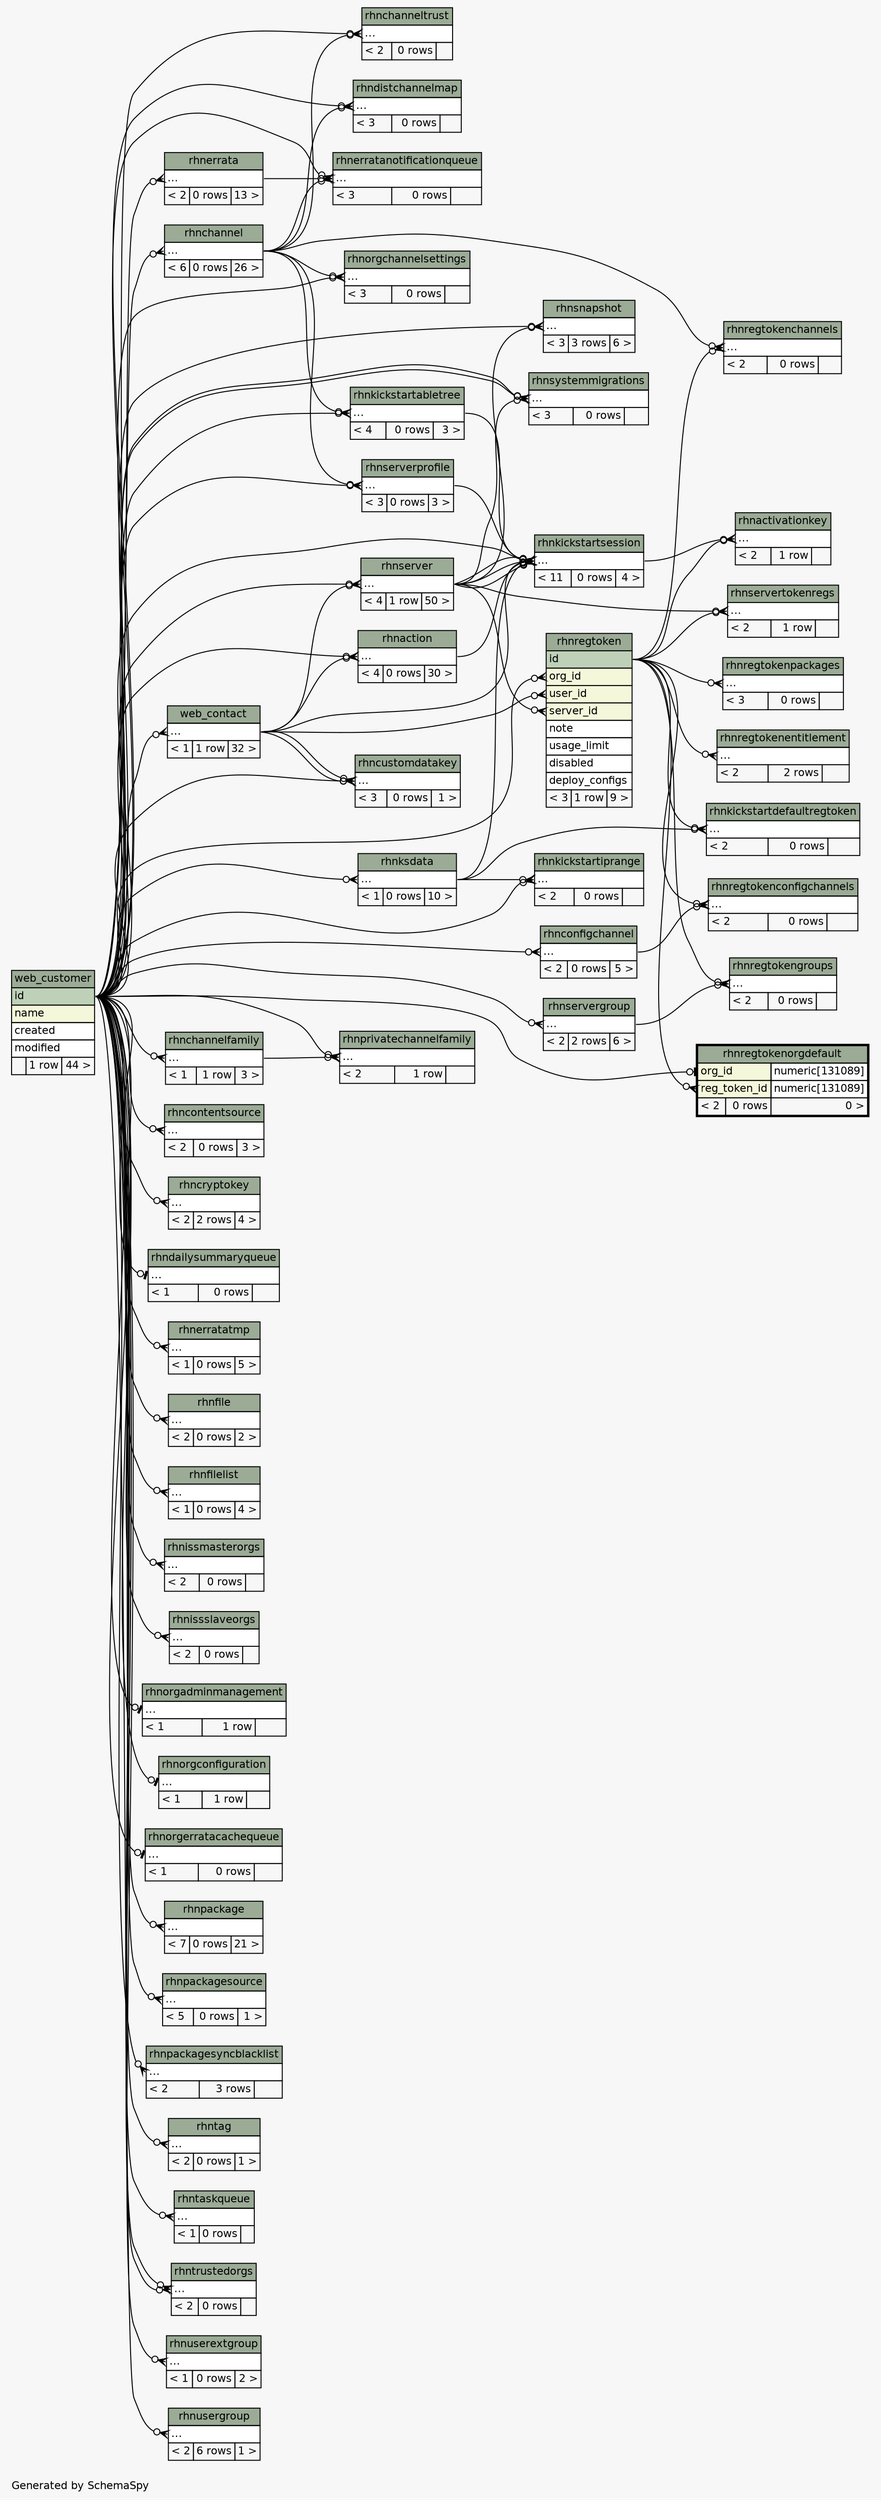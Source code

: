 // dot 2.26.0 on Linux 2.6.32-696.6.3.el6.x86_64
// SchemaSpy rev 590
digraph "twoDegreesRelationshipsDiagram" {
  graph [
    rankdir="RL"
    bgcolor="#f7f7f7"
    label="\nGenerated by SchemaSpy"
    labeljust="l"
    nodesep="0.18"
    ranksep="0.46"
    fontname="Helvetica"
    fontsize="11"
  ];
  node [
    fontname="Helvetica"
    fontsize="11"
    shape="plaintext"
  ];
  edge [
    arrowsize="0.8"
  ];
  "rhnaction":"elipses":w -> "web_customer":"id":e [arrowhead=none dir=back arrowtail=crowodot];
  "rhnaction":"elipses":w -> "web_contact":"elipses":e [arrowhead=none dir=back arrowtail=crowodot];
  "rhnactivationkey":"elipses":w -> "rhnkickstartsession":"elipses":e [arrowhead=none dir=back arrowtail=crowodot];
  "rhnactivationkey":"elipses":w -> "rhnregtoken":"id":e [arrowhead=none dir=back arrowtail=crowodot];
  "rhnchannel":"elipses":w -> "web_customer":"id":e [arrowhead=none dir=back arrowtail=crowodot];
  "rhnchannelfamily":"elipses":w -> "web_customer":"id":e [arrowhead=none dir=back arrowtail=crowodot];
  "rhnchanneltrust":"elipses":w -> "rhnchannel":"elipses":e [arrowhead=none dir=back arrowtail=crowodot];
  "rhnchanneltrust":"elipses":w -> "web_customer":"id":e [arrowhead=none dir=back arrowtail=crowodot];
  "rhnconfigchannel":"elipses":w -> "web_customer":"id":e [arrowhead=none dir=back arrowtail=crowodot];
  "rhncontentsource":"elipses":w -> "web_customer":"id":e [arrowhead=none dir=back arrowtail=crowodot];
  "rhncryptokey":"elipses":w -> "web_customer":"id":e [arrowhead=none dir=back arrowtail=crowodot];
  "rhncustomdatakey":"elipses":w -> "web_contact":"elipses":e [arrowhead=none dir=back arrowtail=crowodot];
  "rhncustomdatakey":"elipses":w -> "web_contact":"elipses":e [arrowhead=none dir=back arrowtail=crowodot];
  "rhncustomdatakey":"elipses":w -> "web_customer":"id":e [arrowhead=none dir=back arrowtail=crowodot];
  "rhndailysummaryqueue":"elipses":w -> "web_customer":"id":e [arrowhead=none dir=back arrowtail=teeodot];
  "rhndistchannelmap":"elipses":w -> "rhnchannel":"elipses":e [arrowhead=none dir=back arrowtail=crowodot];
  "rhndistchannelmap":"elipses":w -> "web_customer":"id":e [arrowhead=none dir=back arrowtail=crowodot];
  "rhnerrata":"elipses":w -> "web_customer":"id":e [arrowhead=none dir=back arrowtail=crowodot];
  "rhnerratanotificationqueue":"elipses":w -> "rhnchannel":"elipses":e [arrowhead=none dir=back arrowtail=crowodot];
  "rhnerratanotificationqueue":"elipses":w -> "rhnerrata":"elipses":e [arrowhead=none dir=back arrowtail=crowodot];
  "rhnerratanotificationqueue":"elipses":w -> "web_customer":"id":e [arrowhead=none dir=back arrowtail=crowodot];
  "rhnerratatmp":"elipses":w -> "web_customer":"id":e [arrowhead=none dir=back arrowtail=crowodot];
  "rhnfile":"elipses":w -> "web_customer":"id":e [arrowhead=none dir=back arrowtail=crowodot];
  "rhnfilelist":"elipses":w -> "web_customer":"id":e [arrowhead=none dir=back arrowtail=crowodot];
  "rhnissmasterorgs":"elipses":w -> "web_customer":"id":e [arrowhead=none dir=back arrowtail=crowodot];
  "rhnissslaveorgs":"elipses":w -> "web_customer":"id":e [arrowhead=none dir=back arrowtail=crowodot];
  "rhnkickstartabletree":"elipses":w -> "rhnchannel":"elipses":e [arrowhead=none dir=back arrowtail=crowodot];
  "rhnkickstartabletree":"elipses":w -> "web_customer":"id":e [arrowhead=none dir=back arrowtail=crowodot];
  "rhnkickstartdefaultregtoken":"elipses":w -> "rhnksdata":"elipses":e [arrowhead=none dir=back arrowtail=crowodot];
  "rhnkickstartdefaultregtoken":"elipses":w -> "rhnregtoken":"id":e [arrowhead=none dir=back arrowtail=crowodot];
  "rhnkickstartiprange":"elipses":w -> "rhnksdata":"elipses":e [arrowhead=none dir=back arrowtail=crowodot];
  "rhnkickstartiprange":"elipses":w -> "web_customer":"id":e [arrowhead=none dir=back arrowtail=crowodot];
  "rhnkickstartsession":"elipses":w -> "rhnaction":"elipses":e [arrowhead=none dir=back arrowtail=crowodot];
  "rhnkickstartsession":"elipses":w -> "rhnserver":"elipses":e [arrowhead=none dir=back arrowtail=crowodot];
  "rhnkickstartsession":"elipses":w -> "rhnksdata":"elipses":e [arrowhead=none dir=back arrowtail=crowodot];
  "rhnkickstartsession":"elipses":w -> "rhnkickstartabletree":"elipses":e [arrowhead=none dir=back arrowtail=crowodot];
  "rhnkickstartsession":"elipses":w -> "rhnserver":"elipses":e [arrowhead=none dir=back arrowtail=crowodot];
  "rhnkickstartsession":"elipses":w -> "rhnserver":"elipses":e [arrowhead=none dir=back arrowtail=crowodot];
  "rhnkickstartsession":"elipses":w -> "web_customer":"id":e [arrowhead=none dir=back arrowtail=crowodot];
  "rhnkickstartsession":"elipses":w -> "web_contact":"elipses":e [arrowhead=none dir=back arrowtail=crowodot];
  "rhnkickstartsession":"elipses":w -> "rhnserverprofile":"elipses":e [arrowhead=none dir=back arrowtail=crowodot];
  "rhnksdata":"elipses":w -> "web_customer":"id":e [arrowhead=none dir=back arrowtail=crowodot];
  "rhnorgadminmanagement":"elipses":w -> "web_customer":"id":e [arrowhead=none dir=back arrowtail=teeodot];
  "rhnorgchannelsettings":"elipses":w -> "rhnchannel":"elipses":e [arrowhead=none dir=back arrowtail=crowodot];
  "rhnorgchannelsettings":"elipses":w -> "web_customer":"id":e [arrowhead=none dir=back arrowtail=crowodot];
  "rhnorgconfiguration":"elipses":w -> "web_customer":"id":e [arrowhead=none dir=back arrowtail=teeodot];
  "rhnorgerratacachequeue":"elipses":w -> "web_customer":"id":e [arrowhead=none dir=back arrowtail=teeodot];
  "rhnpackage":"elipses":w -> "web_customer":"id":e [arrowhead=none dir=back arrowtail=crowodot];
  "rhnpackagesource":"elipses":w -> "web_customer":"id":e [arrowhead=none dir=back arrowtail=crowodot];
  "rhnpackagesyncblacklist":"elipses":w -> "web_customer":"id":e [arrowhead=none dir=back arrowtail=crowodot];
  "rhnprivatechannelfamily":"elipses":w -> "rhnchannelfamily":"elipses":e [arrowhead=none dir=back arrowtail=crowodot];
  "rhnprivatechannelfamily":"elipses":w -> "web_customer":"id":e [arrowhead=none dir=back arrowtail=crowodot];
  "rhnregtoken":"org_id":w -> "web_customer":"id":e [arrowhead=none dir=back arrowtail=crowodot];
  "rhnregtoken":"server_id":w -> "rhnserver":"elipses":e [arrowhead=none dir=back arrowtail=crowodot];
  "rhnregtoken":"user_id":w -> "web_contact":"elipses":e [arrowhead=none dir=back arrowtail=crowodot];
  "rhnregtokenchannels":"elipses":w -> "rhnchannel":"elipses":e [arrowhead=none dir=back arrowtail=crowodot];
  "rhnregtokenchannels":"elipses":w -> "rhnregtoken":"id":e [arrowhead=none dir=back arrowtail=crowodot];
  "rhnregtokenconfigchannels":"elipses":w -> "rhnconfigchannel":"elipses":e [arrowhead=none dir=back arrowtail=crowodot];
  "rhnregtokenconfigchannels":"elipses":w -> "rhnregtoken":"id":e [arrowhead=none dir=back arrowtail=crowodot];
  "rhnregtokenentitlement":"elipses":w -> "rhnregtoken":"id":e [arrowhead=none dir=back arrowtail=crowodot];
  "rhnregtokengroups":"elipses":w -> "rhnservergroup":"elipses":e [arrowhead=none dir=back arrowtail=crowodot];
  "rhnregtokengroups":"elipses":w -> "rhnregtoken":"id":e [arrowhead=none dir=back arrowtail=crowodot];
  "rhnregtokenorgdefault":"org_id":w -> "web_customer":"id":e [arrowhead=none dir=back arrowtail=teeodot];
  "rhnregtokenorgdefault":"reg_token_id":w -> "rhnregtoken":"id":e [arrowhead=none dir=back arrowtail=crowodot];
  "rhnregtokenpackages":"elipses":w -> "rhnregtoken":"id":e [arrowhead=none dir=back arrowtail=crowodot];
  "rhnserver":"elipses":w -> "web_contact":"elipses":e [arrowhead=none dir=back arrowtail=crowodot];
  "rhnserver":"elipses":w -> "web_customer":"id":e [arrowhead=none dir=back arrowtail=crowodot];
  "rhnservergroup":"elipses":w -> "web_customer":"id":e [arrowhead=none dir=back arrowtail=crowodot];
  "rhnserverprofile":"elipses":w -> "rhnchannel":"elipses":e [arrowhead=none dir=back arrowtail=crowodot];
  "rhnserverprofile":"elipses":w -> "web_customer":"id":e [arrowhead=none dir=back arrowtail=crowodot];
  "rhnservertokenregs":"elipses":w -> "rhnserver":"elipses":e [arrowhead=none dir=back arrowtail=crowodot];
  "rhnservertokenregs":"elipses":w -> "rhnregtoken":"id":e [arrowhead=none dir=back arrowtail=crowodot];
  "rhnsnapshot":"elipses":w -> "web_customer":"id":e [arrowhead=none dir=back arrowtail=crowodot];
  "rhnsnapshot":"elipses":w -> "rhnserver":"elipses":e [arrowhead=none dir=back arrowtail=crowodot];
  "rhnsystemmigrations":"elipses":w -> "web_customer":"id":e [arrowhead=none dir=back arrowtail=crowodot];
  "rhnsystemmigrations":"elipses":w -> "web_customer":"id":e [arrowhead=none dir=back arrowtail=crowodot];
  "rhnsystemmigrations":"elipses":w -> "rhnserver":"elipses":e [arrowhead=none dir=back arrowtail=crowodot];
  "rhntag":"elipses":w -> "web_customer":"id":e [arrowhead=none dir=back arrowtail=crowodot];
  "rhntaskqueue":"elipses":w -> "web_customer":"id":e [arrowhead=none dir=back arrowtail=crowodot];
  "rhntrustedorgs":"elipses":w -> "web_customer":"id":e [arrowhead=none dir=back arrowtail=crowodot];
  "rhntrustedorgs":"elipses":w -> "web_customer":"id":e [arrowhead=none dir=back arrowtail=crowodot];
  "rhnuserextgroup":"elipses":w -> "web_customer":"id":e [arrowhead=none dir=back arrowtail=crowodot];
  "rhnusergroup":"elipses":w -> "web_customer":"id":e [arrowhead=none dir=back arrowtail=crowodot];
  "web_contact":"elipses":w -> "web_customer":"id":e [arrowhead=none dir=back arrowtail=crowodot];
  "rhnaction" [
    label=<
    <TABLE BORDER="0" CELLBORDER="1" CELLSPACING="0" BGCOLOR="#ffffff">
      <TR><TD COLSPAN="3" BGCOLOR="#9bab96" ALIGN="CENTER">rhnaction</TD></TR>
      <TR><TD PORT="elipses" COLSPAN="3" ALIGN="LEFT">...</TD></TR>
      <TR><TD ALIGN="LEFT" BGCOLOR="#f7f7f7">&lt; 4</TD><TD ALIGN="RIGHT" BGCOLOR="#f7f7f7">0 rows</TD><TD ALIGN="RIGHT" BGCOLOR="#f7f7f7">30 &gt;</TD></TR>
    </TABLE>>
    URL="rhnaction.html"
    tooltip="rhnaction"
  ];
  "rhnactivationkey" [
    label=<
    <TABLE BORDER="0" CELLBORDER="1" CELLSPACING="0" BGCOLOR="#ffffff">
      <TR><TD COLSPAN="3" BGCOLOR="#9bab96" ALIGN="CENTER">rhnactivationkey</TD></TR>
      <TR><TD PORT="elipses" COLSPAN="3" ALIGN="LEFT">...</TD></TR>
      <TR><TD ALIGN="LEFT" BGCOLOR="#f7f7f7">&lt; 2</TD><TD ALIGN="RIGHT" BGCOLOR="#f7f7f7">1 row</TD><TD ALIGN="RIGHT" BGCOLOR="#f7f7f7">  </TD></TR>
    </TABLE>>
    URL="rhnactivationkey.html"
    tooltip="rhnactivationkey"
  ];
  "rhnchannel" [
    label=<
    <TABLE BORDER="0" CELLBORDER="1" CELLSPACING="0" BGCOLOR="#ffffff">
      <TR><TD COLSPAN="3" BGCOLOR="#9bab96" ALIGN="CENTER">rhnchannel</TD></TR>
      <TR><TD PORT="elipses" COLSPAN="3" ALIGN="LEFT">...</TD></TR>
      <TR><TD ALIGN="LEFT" BGCOLOR="#f7f7f7">&lt; 6</TD><TD ALIGN="RIGHT" BGCOLOR="#f7f7f7">0 rows</TD><TD ALIGN="RIGHT" BGCOLOR="#f7f7f7">26 &gt;</TD></TR>
    </TABLE>>
    URL="rhnchannel.html"
    tooltip="rhnchannel"
  ];
  "rhnchannelfamily" [
    label=<
    <TABLE BORDER="0" CELLBORDER="1" CELLSPACING="0" BGCOLOR="#ffffff">
      <TR><TD COLSPAN="3" BGCOLOR="#9bab96" ALIGN="CENTER">rhnchannelfamily</TD></TR>
      <TR><TD PORT="elipses" COLSPAN="3" ALIGN="LEFT">...</TD></TR>
      <TR><TD ALIGN="LEFT" BGCOLOR="#f7f7f7">&lt; 1</TD><TD ALIGN="RIGHT" BGCOLOR="#f7f7f7">1 row</TD><TD ALIGN="RIGHT" BGCOLOR="#f7f7f7">3 &gt;</TD></TR>
    </TABLE>>
    URL="rhnchannelfamily.html"
    tooltip="rhnchannelfamily"
  ];
  "rhnchanneltrust" [
    label=<
    <TABLE BORDER="0" CELLBORDER="1" CELLSPACING="0" BGCOLOR="#ffffff">
      <TR><TD COLSPAN="3" BGCOLOR="#9bab96" ALIGN="CENTER">rhnchanneltrust</TD></TR>
      <TR><TD PORT="elipses" COLSPAN="3" ALIGN="LEFT">...</TD></TR>
      <TR><TD ALIGN="LEFT" BGCOLOR="#f7f7f7">&lt; 2</TD><TD ALIGN="RIGHT" BGCOLOR="#f7f7f7">0 rows</TD><TD ALIGN="RIGHT" BGCOLOR="#f7f7f7">  </TD></TR>
    </TABLE>>
    URL="rhnchanneltrust.html"
    tooltip="rhnchanneltrust"
  ];
  "rhnconfigchannel" [
    label=<
    <TABLE BORDER="0" CELLBORDER="1" CELLSPACING="0" BGCOLOR="#ffffff">
      <TR><TD COLSPAN="3" BGCOLOR="#9bab96" ALIGN="CENTER">rhnconfigchannel</TD></TR>
      <TR><TD PORT="elipses" COLSPAN="3" ALIGN="LEFT">...</TD></TR>
      <TR><TD ALIGN="LEFT" BGCOLOR="#f7f7f7">&lt; 2</TD><TD ALIGN="RIGHT" BGCOLOR="#f7f7f7">0 rows</TD><TD ALIGN="RIGHT" BGCOLOR="#f7f7f7">5 &gt;</TD></TR>
    </TABLE>>
    URL="rhnconfigchannel.html"
    tooltip="rhnconfigchannel"
  ];
  "rhncontentsource" [
    label=<
    <TABLE BORDER="0" CELLBORDER="1" CELLSPACING="0" BGCOLOR="#ffffff">
      <TR><TD COLSPAN="3" BGCOLOR="#9bab96" ALIGN="CENTER">rhncontentsource</TD></TR>
      <TR><TD PORT="elipses" COLSPAN="3" ALIGN="LEFT">...</TD></TR>
      <TR><TD ALIGN="LEFT" BGCOLOR="#f7f7f7">&lt; 2</TD><TD ALIGN="RIGHT" BGCOLOR="#f7f7f7">0 rows</TD><TD ALIGN="RIGHT" BGCOLOR="#f7f7f7">3 &gt;</TD></TR>
    </TABLE>>
    URL="rhncontentsource.html"
    tooltip="rhncontentsource"
  ];
  "rhncryptokey" [
    label=<
    <TABLE BORDER="0" CELLBORDER="1" CELLSPACING="0" BGCOLOR="#ffffff">
      <TR><TD COLSPAN="3" BGCOLOR="#9bab96" ALIGN="CENTER">rhncryptokey</TD></TR>
      <TR><TD PORT="elipses" COLSPAN="3" ALIGN="LEFT">...</TD></TR>
      <TR><TD ALIGN="LEFT" BGCOLOR="#f7f7f7">&lt; 2</TD><TD ALIGN="RIGHT" BGCOLOR="#f7f7f7">2 rows</TD><TD ALIGN="RIGHT" BGCOLOR="#f7f7f7">4 &gt;</TD></TR>
    </TABLE>>
    URL="rhncryptokey.html"
    tooltip="rhncryptokey"
  ];
  "rhncustomdatakey" [
    label=<
    <TABLE BORDER="0" CELLBORDER="1" CELLSPACING="0" BGCOLOR="#ffffff">
      <TR><TD COLSPAN="3" BGCOLOR="#9bab96" ALIGN="CENTER">rhncustomdatakey</TD></TR>
      <TR><TD PORT="elipses" COLSPAN="3" ALIGN="LEFT">...</TD></TR>
      <TR><TD ALIGN="LEFT" BGCOLOR="#f7f7f7">&lt; 3</TD><TD ALIGN="RIGHT" BGCOLOR="#f7f7f7">0 rows</TD><TD ALIGN="RIGHT" BGCOLOR="#f7f7f7">1 &gt;</TD></TR>
    </TABLE>>
    URL="rhncustomdatakey.html"
    tooltip="rhncustomdatakey"
  ];
  "rhndailysummaryqueue" [
    label=<
    <TABLE BORDER="0" CELLBORDER="1" CELLSPACING="0" BGCOLOR="#ffffff">
      <TR><TD COLSPAN="3" BGCOLOR="#9bab96" ALIGN="CENTER">rhndailysummaryqueue</TD></TR>
      <TR><TD PORT="elipses" COLSPAN="3" ALIGN="LEFT">...</TD></TR>
      <TR><TD ALIGN="LEFT" BGCOLOR="#f7f7f7">&lt; 1</TD><TD ALIGN="RIGHT" BGCOLOR="#f7f7f7">0 rows</TD><TD ALIGN="RIGHT" BGCOLOR="#f7f7f7">  </TD></TR>
    </TABLE>>
    URL="rhndailysummaryqueue.html"
    tooltip="rhndailysummaryqueue"
  ];
  "rhndistchannelmap" [
    label=<
    <TABLE BORDER="0" CELLBORDER="1" CELLSPACING="0" BGCOLOR="#ffffff">
      <TR><TD COLSPAN="3" BGCOLOR="#9bab96" ALIGN="CENTER">rhndistchannelmap</TD></TR>
      <TR><TD PORT="elipses" COLSPAN="3" ALIGN="LEFT">...</TD></TR>
      <TR><TD ALIGN="LEFT" BGCOLOR="#f7f7f7">&lt; 3</TD><TD ALIGN="RIGHT" BGCOLOR="#f7f7f7">0 rows</TD><TD ALIGN="RIGHT" BGCOLOR="#f7f7f7">  </TD></TR>
    </TABLE>>
    URL="rhndistchannelmap.html"
    tooltip="rhndistchannelmap"
  ];
  "rhnerrata" [
    label=<
    <TABLE BORDER="0" CELLBORDER="1" CELLSPACING="0" BGCOLOR="#ffffff">
      <TR><TD COLSPAN="3" BGCOLOR="#9bab96" ALIGN="CENTER">rhnerrata</TD></TR>
      <TR><TD PORT="elipses" COLSPAN="3" ALIGN="LEFT">...</TD></TR>
      <TR><TD ALIGN="LEFT" BGCOLOR="#f7f7f7">&lt; 2</TD><TD ALIGN="RIGHT" BGCOLOR="#f7f7f7">0 rows</TD><TD ALIGN="RIGHT" BGCOLOR="#f7f7f7">13 &gt;</TD></TR>
    </TABLE>>
    URL="rhnerrata.html"
    tooltip="rhnerrata"
  ];
  "rhnerratanotificationqueue" [
    label=<
    <TABLE BORDER="0" CELLBORDER="1" CELLSPACING="0" BGCOLOR="#ffffff">
      <TR><TD COLSPAN="3" BGCOLOR="#9bab96" ALIGN="CENTER">rhnerratanotificationqueue</TD></TR>
      <TR><TD PORT="elipses" COLSPAN="3" ALIGN="LEFT">...</TD></TR>
      <TR><TD ALIGN="LEFT" BGCOLOR="#f7f7f7">&lt; 3</TD><TD ALIGN="RIGHT" BGCOLOR="#f7f7f7">0 rows</TD><TD ALIGN="RIGHT" BGCOLOR="#f7f7f7">  </TD></TR>
    </TABLE>>
    URL="rhnerratanotificationqueue.html"
    tooltip="rhnerratanotificationqueue"
  ];
  "rhnerratatmp" [
    label=<
    <TABLE BORDER="0" CELLBORDER="1" CELLSPACING="0" BGCOLOR="#ffffff">
      <TR><TD COLSPAN="3" BGCOLOR="#9bab96" ALIGN="CENTER">rhnerratatmp</TD></TR>
      <TR><TD PORT="elipses" COLSPAN="3" ALIGN="LEFT">...</TD></TR>
      <TR><TD ALIGN="LEFT" BGCOLOR="#f7f7f7">&lt; 1</TD><TD ALIGN="RIGHT" BGCOLOR="#f7f7f7">0 rows</TD><TD ALIGN="RIGHT" BGCOLOR="#f7f7f7">5 &gt;</TD></TR>
    </TABLE>>
    URL="rhnerratatmp.html"
    tooltip="rhnerratatmp"
  ];
  "rhnfile" [
    label=<
    <TABLE BORDER="0" CELLBORDER="1" CELLSPACING="0" BGCOLOR="#ffffff">
      <TR><TD COLSPAN="3" BGCOLOR="#9bab96" ALIGN="CENTER">rhnfile</TD></TR>
      <TR><TD PORT="elipses" COLSPAN="3" ALIGN="LEFT">...</TD></TR>
      <TR><TD ALIGN="LEFT" BGCOLOR="#f7f7f7">&lt; 2</TD><TD ALIGN="RIGHT" BGCOLOR="#f7f7f7">0 rows</TD><TD ALIGN="RIGHT" BGCOLOR="#f7f7f7">2 &gt;</TD></TR>
    </TABLE>>
    URL="rhnfile.html"
    tooltip="rhnfile"
  ];
  "rhnfilelist" [
    label=<
    <TABLE BORDER="0" CELLBORDER="1" CELLSPACING="0" BGCOLOR="#ffffff">
      <TR><TD COLSPAN="3" BGCOLOR="#9bab96" ALIGN="CENTER">rhnfilelist</TD></TR>
      <TR><TD PORT="elipses" COLSPAN="3" ALIGN="LEFT">...</TD></TR>
      <TR><TD ALIGN="LEFT" BGCOLOR="#f7f7f7">&lt; 1</TD><TD ALIGN="RIGHT" BGCOLOR="#f7f7f7">0 rows</TD><TD ALIGN="RIGHT" BGCOLOR="#f7f7f7">4 &gt;</TD></TR>
    </TABLE>>
    URL="rhnfilelist.html"
    tooltip="rhnfilelist"
  ];
  "rhnissmasterorgs" [
    label=<
    <TABLE BORDER="0" CELLBORDER="1" CELLSPACING="0" BGCOLOR="#ffffff">
      <TR><TD COLSPAN="3" BGCOLOR="#9bab96" ALIGN="CENTER">rhnissmasterorgs</TD></TR>
      <TR><TD PORT="elipses" COLSPAN="3" ALIGN="LEFT">...</TD></TR>
      <TR><TD ALIGN="LEFT" BGCOLOR="#f7f7f7">&lt; 2</TD><TD ALIGN="RIGHT" BGCOLOR="#f7f7f7">0 rows</TD><TD ALIGN="RIGHT" BGCOLOR="#f7f7f7">  </TD></TR>
    </TABLE>>
    URL="rhnissmasterorgs.html"
    tooltip="rhnissmasterorgs"
  ];
  "rhnissslaveorgs" [
    label=<
    <TABLE BORDER="0" CELLBORDER="1" CELLSPACING="0" BGCOLOR="#ffffff">
      <TR><TD COLSPAN="3" BGCOLOR="#9bab96" ALIGN="CENTER">rhnissslaveorgs</TD></TR>
      <TR><TD PORT="elipses" COLSPAN="3" ALIGN="LEFT">...</TD></TR>
      <TR><TD ALIGN="LEFT" BGCOLOR="#f7f7f7">&lt; 2</TD><TD ALIGN="RIGHT" BGCOLOR="#f7f7f7">0 rows</TD><TD ALIGN="RIGHT" BGCOLOR="#f7f7f7">  </TD></TR>
    </TABLE>>
    URL="rhnissslaveorgs.html"
    tooltip="rhnissslaveorgs"
  ];
  "rhnkickstartabletree" [
    label=<
    <TABLE BORDER="0" CELLBORDER="1" CELLSPACING="0" BGCOLOR="#ffffff">
      <TR><TD COLSPAN="3" BGCOLOR="#9bab96" ALIGN="CENTER">rhnkickstartabletree</TD></TR>
      <TR><TD PORT="elipses" COLSPAN="3" ALIGN="LEFT">...</TD></TR>
      <TR><TD ALIGN="LEFT" BGCOLOR="#f7f7f7">&lt; 4</TD><TD ALIGN="RIGHT" BGCOLOR="#f7f7f7">0 rows</TD><TD ALIGN="RIGHT" BGCOLOR="#f7f7f7">3 &gt;</TD></TR>
    </TABLE>>
    URL="rhnkickstartabletree.html"
    tooltip="rhnkickstartabletree"
  ];
  "rhnkickstartdefaultregtoken" [
    label=<
    <TABLE BORDER="0" CELLBORDER="1" CELLSPACING="0" BGCOLOR="#ffffff">
      <TR><TD COLSPAN="3" BGCOLOR="#9bab96" ALIGN="CENTER">rhnkickstartdefaultregtoken</TD></TR>
      <TR><TD PORT="elipses" COLSPAN="3" ALIGN="LEFT">...</TD></TR>
      <TR><TD ALIGN="LEFT" BGCOLOR="#f7f7f7">&lt; 2</TD><TD ALIGN="RIGHT" BGCOLOR="#f7f7f7">0 rows</TD><TD ALIGN="RIGHT" BGCOLOR="#f7f7f7">  </TD></TR>
    </TABLE>>
    URL="rhnkickstartdefaultregtoken.html"
    tooltip="rhnkickstartdefaultregtoken"
  ];
  "rhnkickstartiprange" [
    label=<
    <TABLE BORDER="0" CELLBORDER="1" CELLSPACING="0" BGCOLOR="#ffffff">
      <TR><TD COLSPAN="3" BGCOLOR="#9bab96" ALIGN="CENTER">rhnkickstartiprange</TD></TR>
      <TR><TD PORT="elipses" COLSPAN="3" ALIGN="LEFT">...</TD></TR>
      <TR><TD ALIGN="LEFT" BGCOLOR="#f7f7f7">&lt; 2</TD><TD ALIGN="RIGHT" BGCOLOR="#f7f7f7">0 rows</TD><TD ALIGN="RIGHT" BGCOLOR="#f7f7f7">  </TD></TR>
    </TABLE>>
    URL="rhnkickstartiprange.html"
    tooltip="rhnkickstartiprange"
  ];
  "rhnkickstartsession" [
    label=<
    <TABLE BORDER="0" CELLBORDER="1" CELLSPACING="0" BGCOLOR="#ffffff">
      <TR><TD COLSPAN="3" BGCOLOR="#9bab96" ALIGN="CENTER">rhnkickstartsession</TD></TR>
      <TR><TD PORT="elipses" COLSPAN="3" ALIGN="LEFT">...</TD></TR>
      <TR><TD ALIGN="LEFT" BGCOLOR="#f7f7f7">&lt; 11</TD><TD ALIGN="RIGHT" BGCOLOR="#f7f7f7">0 rows</TD><TD ALIGN="RIGHT" BGCOLOR="#f7f7f7">4 &gt;</TD></TR>
    </TABLE>>
    URL="rhnkickstartsession.html"
    tooltip="rhnkickstartsession"
  ];
  "rhnksdata" [
    label=<
    <TABLE BORDER="0" CELLBORDER="1" CELLSPACING="0" BGCOLOR="#ffffff">
      <TR><TD COLSPAN="3" BGCOLOR="#9bab96" ALIGN="CENTER">rhnksdata</TD></TR>
      <TR><TD PORT="elipses" COLSPAN="3" ALIGN="LEFT">...</TD></TR>
      <TR><TD ALIGN="LEFT" BGCOLOR="#f7f7f7">&lt; 1</TD><TD ALIGN="RIGHT" BGCOLOR="#f7f7f7">0 rows</TD><TD ALIGN="RIGHT" BGCOLOR="#f7f7f7">10 &gt;</TD></TR>
    </TABLE>>
    URL="rhnksdata.html"
    tooltip="rhnksdata"
  ];
  "rhnorgadminmanagement" [
    label=<
    <TABLE BORDER="0" CELLBORDER="1" CELLSPACING="0" BGCOLOR="#ffffff">
      <TR><TD COLSPAN="3" BGCOLOR="#9bab96" ALIGN="CENTER">rhnorgadminmanagement</TD></TR>
      <TR><TD PORT="elipses" COLSPAN="3" ALIGN="LEFT">...</TD></TR>
      <TR><TD ALIGN="LEFT" BGCOLOR="#f7f7f7">&lt; 1</TD><TD ALIGN="RIGHT" BGCOLOR="#f7f7f7">1 row</TD><TD ALIGN="RIGHT" BGCOLOR="#f7f7f7">  </TD></TR>
    </TABLE>>
    URL="rhnorgadminmanagement.html"
    tooltip="rhnorgadminmanagement"
  ];
  "rhnorgchannelsettings" [
    label=<
    <TABLE BORDER="0" CELLBORDER="1" CELLSPACING="0" BGCOLOR="#ffffff">
      <TR><TD COLSPAN="3" BGCOLOR="#9bab96" ALIGN="CENTER">rhnorgchannelsettings</TD></TR>
      <TR><TD PORT="elipses" COLSPAN="3" ALIGN="LEFT">...</TD></TR>
      <TR><TD ALIGN="LEFT" BGCOLOR="#f7f7f7">&lt; 3</TD><TD ALIGN="RIGHT" BGCOLOR="#f7f7f7">0 rows</TD><TD ALIGN="RIGHT" BGCOLOR="#f7f7f7">  </TD></TR>
    </TABLE>>
    URL="rhnorgchannelsettings.html"
    tooltip="rhnorgchannelsettings"
  ];
  "rhnorgconfiguration" [
    label=<
    <TABLE BORDER="0" CELLBORDER="1" CELLSPACING="0" BGCOLOR="#ffffff">
      <TR><TD COLSPAN="3" BGCOLOR="#9bab96" ALIGN="CENTER">rhnorgconfiguration</TD></TR>
      <TR><TD PORT="elipses" COLSPAN="3" ALIGN="LEFT">...</TD></TR>
      <TR><TD ALIGN="LEFT" BGCOLOR="#f7f7f7">&lt; 1</TD><TD ALIGN="RIGHT" BGCOLOR="#f7f7f7">1 row</TD><TD ALIGN="RIGHT" BGCOLOR="#f7f7f7">  </TD></TR>
    </TABLE>>
    URL="rhnorgconfiguration.html"
    tooltip="rhnorgconfiguration"
  ];
  "rhnorgerratacachequeue" [
    label=<
    <TABLE BORDER="0" CELLBORDER="1" CELLSPACING="0" BGCOLOR="#ffffff">
      <TR><TD COLSPAN="3" BGCOLOR="#9bab96" ALIGN="CENTER">rhnorgerratacachequeue</TD></TR>
      <TR><TD PORT="elipses" COLSPAN="3" ALIGN="LEFT">...</TD></TR>
      <TR><TD ALIGN="LEFT" BGCOLOR="#f7f7f7">&lt; 1</TD><TD ALIGN="RIGHT" BGCOLOR="#f7f7f7">0 rows</TD><TD ALIGN="RIGHT" BGCOLOR="#f7f7f7">  </TD></TR>
    </TABLE>>
    URL="rhnorgerratacachequeue.html"
    tooltip="rhnorgerratacachequeue"
  ];
  "rhnpackage" [
    label=<
    <TABLE BORDER="0" CELLBORDER="1" CELLSPACING="0" BGCOLOR="#ffffff">
      <TR><TD COLSPAN="3" BGCOLOR="#9bab96" ALIGN="CENTER">rhnpackage</TD></TR>
      <TR><TD PORT="elipses" COLSPAN="3" ALIGN="LEFT">...</TD></TR>
      <TR><TD ALIGN="LEFT" BGCOLOR="#f7f7f7">&lt; 7</TD><TD ALIGN="RIGHT" BGCOLOR="#f7f7f7">0 rows</TD><TD ALIGN="RIGHT" BGCOLOR="#f7f7f7">21 &gt;</TD></TR>
    </TABLE>>
    URL="rhnpackage.html"
    tooltip="rhnpackage"
  ];
  "rhnpackagesource" [
    label=<
    <TABLE BORDER="0" CELLBORDER="1" CELLSPACING="0" BGCOLOR="#ffffff">
      <TR><TD COLSPAN="3" BGCOLOR="#9bab96" ALIGN="CENTER">rhnpackagesource</TD></TR>
      <TR><TD PORT="elipses" COLSPAN="3" ALIGN="LEFT">...</TD></TR>
      <TR><TD ALIGN="LEFT" BGCOLOR="#f7f7f7">&lt; 5</TD><TD ALIGN="RIGHT" BGCOLOR="#f7f7f7">0 rows</TD><TD ALIGN="RIGHT" BGCOLOR="#f7f7f7">1 &gt;</TD></TR>
    </TABLE>>
    URL="rhnpackagesource.html"
    tooltip="rhnpackagesource"
  ];
  "rhnpackagesyncblacklist" [
    label=<
    <TABLE BORDER="0" CELLBORDER="1" CELLSPACING="0" BGCOLOR="#ffffff">
      <TR><TD COLSPAN="3" BGCOLOR="#9bab96" ALIGN="CENTER">rhnpackagesyncblacklist</TD></TR>
      <TR><TD PORT="elipses" COLSPAN="3" ALIGN="LEFT">...</TD></TR>
      <TR><TD ALIGN="LEFT" BGCOLOR="#f7f7f7">&lt; 2</TD><TD ALIGN="RIGHT" BGCOLOR="#f7f7f7">3 rows</TD><TD ALIGN="RIGHT" BGCOLOR="#f7f7f7">  </TD></TR>
    </TABLE>>
    URL="rhnpackagesyncblacklist.html"
    tooltip="rhnpackagesyncblacklist"
  ];
  "rhnprivatechannelfamily" [
    label=<
    <TABLE BORDER="0" CELLBORDER="1" CELLSPACING="0" BGCOLOR="#ffffff">
      <TR><TD COLSPAN="3" BGCOLOR="#9bab96" ALIGN="CENTER">rhnprivatechannelfamily</TD></TR>
      <TR><TD PORT="elipses" COLSPAN="3" ALIGN="LEFT">...</TD></TR>
      <TR><TD ALIGN="LEFT" BGCOLOR="#f7f7f7">&lt; 2</TD><TD ALIGN="RIGHT" BGCOLOR="#f7f7f7">1 row</TD><TD ALIGN="RIGHT" BGCOLOR="#f7f7f7">  </TD></TR>
    </TABLE>>
    URL="rhnprivatechannelfamily.html"
    tooltip="rhnprivatechannelfamily"
  ];
  "rhnregtoken" [
    label=<
    <TABLE BORDER="0" CELLBORDER="1" CELLSPACING="0" BGCOLOR="#ffffff">
      <TR><TD COLSPAN="3" BGCOLOR="#9bab96" ALIGN="CENTER">rhnregtoken</TD></TR>
      <TR><TD PORT="id" COLSPAN="3" BGCOLOR="#bed1b8" ALIGN="LEFT">id</TD></TR>
      <TR><TD PORT="org_id" COLSPAN="3" BGCOLOR="#f4f7da" ALIGN="LEFT">org_id</TD></TR>
      <TR><TD PORT="user_id" COLSPAN="3" BGCOLOR="#f4f7da" ALIGN="LEFT">user_id</TD></TR>
      <TR><TD PORT="server_id" COLSPAN="3" BGCOLOR="#f4f7da" ALIGN="LEFT">server_id</TD></TR>
      <TR><TD PORT="note" COLSPAN="3" ALIGN="LEFT">note</TD></TR>
      <TR><TD PORT="usage_limit" COLSPAN="3" ALIGN="LEFT">usage_limit</TD></TR>
      <TR><TD PORT="disabled" COLSPAN="3" ALIGN="LEFT">disabled</TD></TR>
      <TR><TD PORT="deploy_configs" COLSPAN="3" ALIGN="LEFT">deploy_configs</TD></TR>
      <TR><TD ALIGN="LEFT" BGCOLOR="#f7f7f7">&lt; 3</TD><TD ALIGN="RIGHT" BGCOLOR="#f7f7f7">1 row</TD><TD ALIGN="RIGHT" BGCOLOR="#f7f7f7">9 &gt;</TD></TR>
    </TABLE>>
    URL="rhnregtoken.html"
    tooltip="rhnregtoken"
  ];
  "rhnregtokenchannels" [
    label=<
    <TABLE BORDER="0" CELLBORDER="1" CELLSPACING="0" BGCOLOR="#ffffff">
      <TR><TD COLSPAN="3" BGCOLOR="#9bab96" ALIGN="CENTER">rhnregtokenchannels</TD></TR>
      <TR><TD PORT="elipses" COLSPAN="3" ALIGN="LEFT">...</TD></TR>
      <TR><TD ALIGN="LEFT" BGCOLOR="#f7f7f7">&lt; 2</TD><TD ALIGN="RIGHT" BGCOLOR="#f7f7f7">0 rows</TD><TD ALIGN="RIGHT" BGCOLOR="#f7f7f7">  </TD></TR>
    </TABLE>>
    URL="rhnregtokenchannels.html"
    tooltip="rhnregtokenchannels"
  ];
  "rhnregtokenconfigchannels" [
    label=<
    <TABLE BORDER="0" CELLBORDER="1" CELLSPACING="0" BGCOLOR="#ffffff">
      <TR><TD COLSPAN="3" BGCOLOR="#9bab96" ALIGN="CENTER">rhnregtokenconfigchannels</TD></TR>
      <TR><TD PORT="elipses" COLSPAN="3" ALIGN="LEFT">...</TD></TR>
      <TR><TD ALIGN="LEFT" BGCOLOR="#f7f7f7">&lt; 2</TD><TD ALIGN="RIGHT" BGCOLOR="#f7f7f7">0 rows</TD><TD ALIGN="RIGHT" BGCOLOR="#f7f7f7">  </TD></TR>
    </TABLE>>
    URL="rhnregtokenconfigchannels.html"
    tooltip="rhnregtokenconfigchannels"
  ];
  "rhnregtokenentitlement" [
    label=<
    <TABLE BORDER="0" CELLBORDER="1" CELLSPACING="0" BGCOLOR="#ffffff">
      <TR><TD COLSPAN="3" BGCOLOR="#9bab96" ALIGN="CENTER">rhnregtokenentitlement</TD></TR>
      <TR><TD PORT="elipses" COLSPAN="3" ALIGN="LEFT">...</TD></TR>
      <TR><TD ALIGN="LEFT" BGCOLOR="#f7f7f7">&lt; 2</TD><TD ALIGN="RIGHT" BGCOLOR="#f7f7f7">2 rows</TD><TD ALIGN="RIGHT" BGCOLOR="#f7f7f7">  </TD></TR>
    </TABLE>>
    URL="rhnregtokenentitlement.html"
    tooltip="rhnregtokenentitlement"
  ];
  "rhnregtokengroups" [
    label=<
    <TABLE BORDER="0" CELLBORDER="1" CELLSPACING="0" BGCOLOR="#ffffff">
      <TR><TD COLSPAN="3" BGCOLOR="#9bab96" ALIGN="CENTER">rhnregtokengroups</TD></TR>
      <TR><TD PORT="elipses" COLSPAN="3" ALIGN="LEFT">...</TD></TR>
      <TR><TD ALIGN="LEFT" BGCOLOR="#f7f7f7">&lt; 2</TD><TD ALIGN="RIGHT" BGCOLOR="#f7f7f7">0 rows</TD><TD ALIGN="RIGHT" BGCOLOR="#f7f7f7">  </TD></TR>
    </TABLE>>
    URL="rhnregtokengroups.html"
    tooltip="rhnregtokengroups"
  ];
  "rhnregtokenorgdefault" [
    label=<
    <TABLE BORDER="2" CELLBORDER="1" CELLSPACING="0" BGCOLOR="#ffffff">
      <TR><TD COLSPAN="3" BGCOLOR="#9bab96" ALIGN="CENTER">rhnregtokenorgdefault</TD></TR>
      <TR><TD PORT="org_id" COLSPAN="2" BGCOLOR="#f4f7da" ALIGN="LEFT">org_id</TD><TD PORT="org_id.type" ALIGN="LEFT">numeric[131089]</TD></TR>
      <TR><TD PORT="reg_token_id" COLSPAN="2" BGCOLOR="#f4f7da" ALIGN="LEFT">reg_token_id</TD><TD PORT="reg_token_id.type" ALIGN="LEFT">numeric[131089]</TD></TR>
      <TR><TD ALIGN="LEFT" BGCOLOR="#f7f7f7">&lt; 2</TD><TD ALIGN="RIGHT" BGCOLOR="#f7f7f7">0 rows</TD><TD ALIGN="RIGHT" BGCOLOR="#f7f7f7">0 &gt;</TD></TR>
    </TABLE>>
    URL="rhnregtokenorgdefault.html"
    tooltip="rhnregtokenorgdefault"
  ];
  "rhnregtokenpackages" [
    label=<
    <TABLE BORDER="0" CELLBORDER="1" CELLSPACING="0" BGCOLOR="#ffffff">
      <TR><TD COLSPAN="3" BGCOLOR="#9bab96" ALIGN="CENTER">rhnregtokenpackages</TD></TR>
      <TR><TD PORT="elipses" COLSPAN="3" ALIGN="LEFT">...</TD></TR>
      <TR><TD ALIGN="LEFT" BGCOLOR="#f7f7f7">&lt; 3</TD><TD ALIGN="RIGHT" BGCOLOR="#f7f7f7">0 rows</TD><TD ALIGN="RIGHT" BGCOLOR="#f7f7f7">  </TD></TR>
    </TABLE>>
    URL="rhnregtokenpackages.html"
    tooltip="rhnregtokenpackages"
  ];
  "rhnserver" [
    label=<
    <TABLE BORDER="0" CELLBORDER="1" CELLSPACING="0" BGCOLOR="#ffffff">
      <TR><TD COLSPAN="3" BGCOLOR="#9bab96" ALIGN="CENTER">rhnserver</TD></TR>
      <TR><TD PORT="elipses" COLSPAN="3" ALIGN="LEFT">...</TD></TR>
      <TR><TD ALIGN="LEFT" BGCOLOR="#f7f7f7">&lt; 4</TD><TD ALIGN="RIGHT" BGCOLOR="#f7f7f7">1 row</TD><TD ALIGN="RIGHT" BGCOLOR="#f7f7f7">50 &gt;</TD></TR>
    </TABLE>>
    URL="rhnserver.html"
    tooltip="rhnserver"
  ];
  "rhnservergroup" [
    label=<
    <TABLE BORDER="0" CELLBORDER="1" CELLSPACING="0" BGCOLOR="#ffffff">
      <TR><TD COLSPAN="3" BGCOLOR="#9bab96" ALIGN="CENTER">rhnservergroup</TD></TR>
      <TR><TD PORT="elipses" COLSPAN="3" ALIGN="LEFT">...</TD></TR>
      <TR><TD ALIGN="LEFT" BGCOLOR="#f7f7f7">&lt; 2</TD><TD ALIGN="RIGHT" BGCOLOR="#f7f7f7">2 rows</TD><TD ALIGN="RIGHT" BGCOLOR="#f7f7f7">6 &gt;</TD></TR>
    </TABLE>>
    URL="rhnservergroup.html"
    tooltip="rhnservergroup"
  ];
  "rhnserverprofile" [
    label=<
    <TABLE BORDER="0" CELLBORDER="1" CELLSPACING="0" BGCOLOR="#ffffff">
      <TR><TD COLSPAN="3" BGCOLOR="#9bab96" ALIGN="CENTER">rhnserverprofile</TD></TR>
      <TR><TD PORT="elipses" COLSPAN="3" ALIGN="LEFT">...</TD></TR>
      <TR><TD ALIGN="LEFT" BGCOLOR="#f7f7f7">&lt; 3</TD><TD ALIGN="RIGHT" BGCOLOR="#f7f7f7">0 rows</TD><TD ALIGN="RIGHT" BGCOLOR="#f7f7f7">3 &gt;</TD></TR>
    </TABLE>>
    URL="rhnserverprofile.html"
    tooltip="rhnserverprofile"
  ];
  "rhnservertokenregs" [
    label=<
    <TABLE BORDER="0" CELLBORDER="1" CELLSPACING="0" BGCOLOR="#ffffff">
      <TR><TD COLSPAN="3" BGCOLOR="#9bab96" ALIGN="CENTER">rhnservertokenregs</TD></TR>
      <TR><TD PORT="elipses" COLSPAN="3" ALIGN="LEFT">...</TD></TR>
      <TR><TD ALIGN="LEFT" BGCOLOR="#f7f7f7">&lt; 2</TD><TD ALIGN="RIGHT" BGCOLOR="#f7f7f7">1 row</TD><TD ALIGN="RIGHT" BGCOLOR="#f7f7f7">  </TD></TR>
    </TABLE>>
    URL="rhnservertokenregs.html"
    tooltip="rhnservertokenregs"
  ];
  "rhnsnapshot" [
    label=<
    <TABLE BORDER="0" CELLBORDER="1" CELLSPACING="0" BGCOLOR="#ffffff">
      <TR><TD COLSPAN="3" BGCOLOR="#9bab96" ALIGN="CENTER">rhnsnapshot</TD></TR>
      <TR><TD PORT="elipses" COLSPAN="3" ALIGN="LEFT">...</TD></TR>
      <TR><TD ALIGN="LEFT" BGCOLOR="#f7f7f7">&lt; 3</TD><TD ALIGN="RIGHT" BGCOLOR="#f7f7f7">3 rows</TD><TD ALIGN="RIGHT" BGCOLOR="#f7f7f7">6 &gt;</TD></TR>
    </TABLE>>
    URL="rhnsnapshot.html"
    tooltip="rhnsnapshot"
  ];
  "rhnsystemmigrations" [
    label=<
    <TABLE BORDER="0" CELLBORDER="1" CELLSPACING="0" BGCOLOR="#ffffff">
      <TR><TD COLSPAN="3" BGCOLOR="#9bab96" ALIGN="CENTER">rhnsystemmigrations</TD></TR>
      <TR><TD PORT="elipses" COLSPAN="3" ALIGN="LEFT">...</TD></TR>
      <TR><TD ALIGN="LEFT" BGCOLOR="#f7f7f7">&lt; 3</TD><TD ALIGN="RIGHT" BGCOLOR="#f7f7f7">0 rows</TD><TD ALIGN="RIGHT" BGCOLOR="#f7f7f7">  </TD></TR>
    </TABLE>>
    URL="rhnsystemmigrations.html"
    tooltip="rhnsystemmigrations"
  ];
  "rhntag" [
    label=<
    <TABLE BORDER="0" CELLBORDER="1" CELLSPACING="0" BGCOLOR="#ffffff">
      <TR><TD COLSPAN="3" BGCOLOR="#9bab96" ALIGN="CENTER">rhntag</TD></TR>
      <TR><TD PORT="elipses" COLSPAN="3" ALIGN="LEFT">...</TD></TR>
      <TR><TD ALIGN="LEFT" BGCOLOR="#f7f7f7">&lt; 2</TD><TD ALIGN="RIGHT" BGCOLOR="#f7f7f7">0 rows</TD><TD ALIGN="RIGHT" BGCOLOR="#f7f7f7">1 &gt;</TD></TR>
    </TABLE>>
    URL="rhntag.html"
    tooltip="rhntag"
  ];
  "rhntaskqueue" [
    label=<
    <TABLE BORDER="0" CELLBORDER="1" CELLSPACING="0" BGCOLOR="#ffffff">
      <TR><TD COLSPAN="3" BGCOLOR="#9bab96" ALIGN="CENTER">rhntaskqueue</TD></TR>
      <TR><TD PORT="elipses" COLSPAN="3" ALIGN="LEFT">...</TD></TR>
      <TR><TD ALIGN="LEFT" BGCOLOR="#f7f7f7">&lt; 1</TD><TD ALIGN="RIGHT" BGCOLOR="#f7f7f7">0 rows</TD><TD ALIGN="RIGHT" BGCOLOR="#f7f7f7">  </TD></TR>
    </TABLE>>
    URL="rhntaskqueue.html"
    tooltip="rhntaskqueue"
  ];
  "rhntrustedorgs" [
    label=<
    <TABLE BORDER="0" CELLBORDER="1" CELLSPACING="0" BGCOLOR="#ffffff">
      <TR><TD COLSPAN="3" BGCOLOR="#9bab96" ALIGN="CENTER">rhntrustedorgs</TD></TR>
      <TR><TD PORT="elipses" COLSPAN="3" ALIGN="LEFT">...</TD></TR>
      <TR><TD ALIGN="LEFT" BGCOLOR="#f7f7f7">&lt; 2</TD><TD ALIGN="RIGHT" BGCOLOR="#f7f7f7">0 rows</TD><TD ALIGN="RIGHT" BGCOLOR="#f7f7f7">  </TD></TR>
    </TABLE>>
    URL="rhntrustedorgs.html"
    tooltip="rhntrustedorgs"
  ];
  "rhnuserextgroup" [
    label=<
    <TABLE BORDER="0" CELLBORDER="1" CELLSPACING="0" BGCOLOR="#ffffff">
      <TR><TD COLSPAN="3" BGCOLOR="#9bab96" ALIGN="CENTER">rhnuserextgroup</TD></TR>
      <TR><TD PORT="elipses" COLSPAN="3" ALIGN="LEFT">...</TD></TR>
      <TR><TD ALIGN="LEFT" BGCOLOR="#f7f7f7">&lt; 1</TD><TD ALIGN="RIGHT" BGCOLOR="#f7f7f7">0 rows</TD><TD ALIGN="RIGHT" BGCOLOR="#f7f7f7">2 &gt;</TD></TR>
    </TABLE>>
    URL="rhnuserextgroup.html"
    tooltip="rhnuserextgroup"
  ];
  "rhnusergroup" [
    label=<
    <TABLE BORDER="0" CELLBORDER="1" CELLSPACING="0" BGCOLOR="#ffffff">
      <TR><TD COLSPAN="3" BGCOLOR="#9bab96" ALIGN="CENTER">rhnusergroup</TD></TR>
      <TR><TD PORT="elipses" COLSPAN="3" ALIGN="LEFT">...</TD></TR>
      <TR><TD ALIGN="LEFT" BGCOLOR="#f7f7f7">&lt; 2</TD><TD ALIGN="RIGHT" BGCOLOR="#f7f7f7">6 rows</TD><TD ALIGN="RIGHT" BGCOLOR="#f7f7f7">1 &gt;</TD></TR>
    </TABLE>>
    URL="rhnusergroup.html"
    tooltip="rhnusergroup"
  ];
  "web_contact" [
    label=<
    <TABLE BORDER="0" CELLBORDER="1" CELLSPACING="0" BGCOLOR="#ffffff">
      <TR><TD COLSPAN="3" BGCOLOR="#9bab96" ALIGN="CENTER">web_contact</TD></TR>
      <TR><TD PORT="elipses" COLSPAN="3" ALIGN="LEFT">...</TD></TR>
      <TR><TD ALIGN="LEFT" BGCOLOR="#f7f7f7">&lt; 1</TD><TD ALIGN="RIGHT" BGCOLOR="#f7f7f7">1 row</TD><TD ALIGN="RIGHT" BGCOLOR="#f7f7f7">32 &gt;</TD></TR>
    </TABLE>>
    URL="web_contact.html"
    tooltip="web_contact"
  ];
  "web_customer" [
    label=<
    <TABLE BORDER="0" CELLBORDER="1" CELLSPACING="0" BGCOLOR="#ffffff">
      <TR><TD COLSPAN="3" BGCOLOR="#9bab96" ALIGN="CENTER">web_customer</TD></TR>
      <TR><TD PORT="id" COLSPAN="3" BGCOLOR="#bed1b8" ALIGN="LEFT">id</TD></TR>
      <TR><TD PORT="name" COLSPAN="3" BGCOLOR="#f4f7da" ALIGN="LEFT">name</TD></TR>
      <TR><TD PORT="created" COLSPAN="3" ALIGN="LEFT">created</TD></TR>
      <TR><TD PORT="modified" COLSPAN="3" ALIGN="LEFT">modified</TD></TR>
      <TR><TD ALIGN="LEFT" BGCOLOR="#f7f7f7">  </TD><TD ALIGN="RIGHT" BGCOLOR="#f7f7f7">1 row</TD><TD ALIGN="RIGHT" BGCOLOR="#f7f7f7">44 &gt;</TD></TR>
    </TABLE>>
    URL="web_customer.html"
    tooltip="web_customer"
  ];
}
